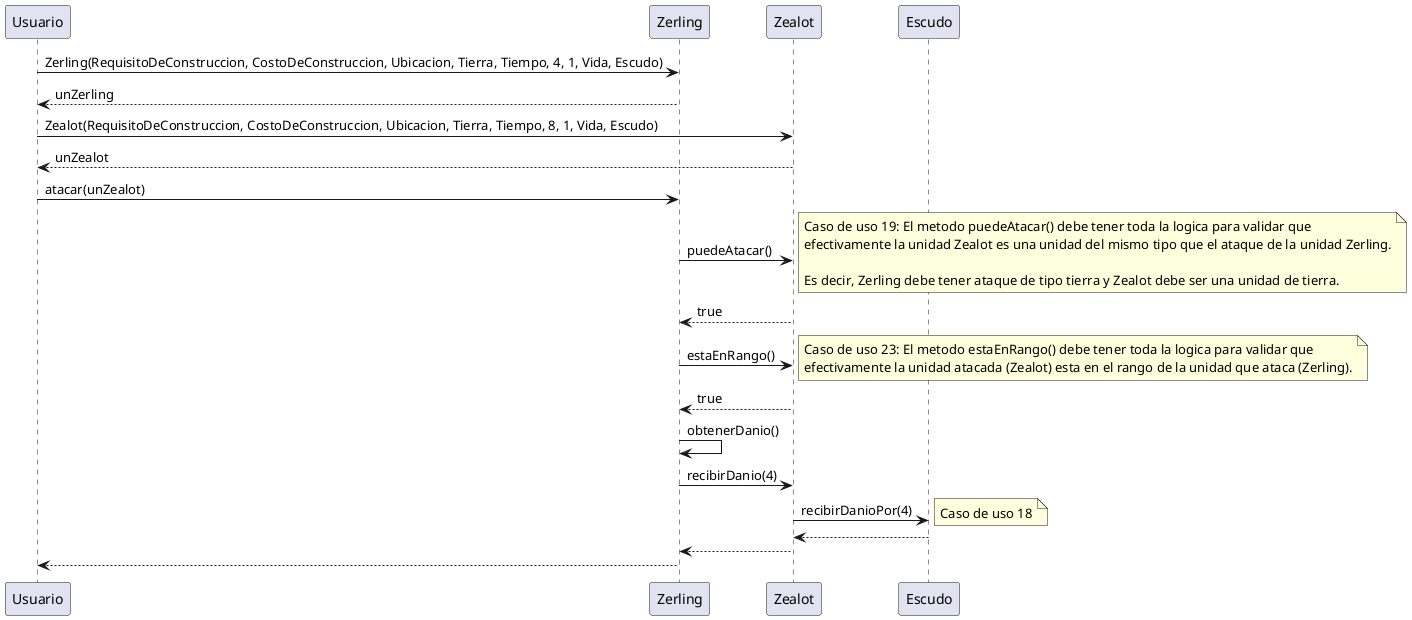 @startuml

Usuario -> Zerling: Zerling(RequisitoDeConstruccion, CostoDeConstruccion, Ubicacion, Tierra, Tiempo, 4, 1, Vida, Escudo)
Zerling --> Usuario: unZerling

Usuario -> Zealot: Zealot(RequisitoDeConstruccion, CostoDeConstruccion, Ubicacion, Tierra, Tiempo, 8, 1, Vida, Escudo)
Zealot --> Usuario: unZealot

Usuario -> Zerling: atacar(unZealot)

Zerling -> Zealot: puedeAtacar()
note right: Caso de uso 19: El metodo puedeAtacar() debe tener toda la logica para validar que\nefectivamente la unidad Zealot es una unidad del mismo tipo que el ataque de la unidad Zerling.\n\nEs decir, Zerling debe tener ataque de tipo tierra y Zealot debe ser una unidad de tierra.
Zealot --> Zerling: true

Zerling -> Zealot: estaEnRango()
note right: Caso de uso 23: El metodo estaEnRango() debe tener toda la logica para validar que\nefectivamente la unidad atacada (Zealot) esta en el rango de la unidad que ataca (Zerling).
Zealot --> Zerling: true

Zerling -> Zerling: obtenerDanio()

Zerling -> Zealot: recibirDanio(4)
Zealot -> Escudo: recibirDanioPor(4)
note right: Caso de uso 18
Escudo --> Zealot
Zealot --> Zerling

Zerling --> Usuario



@enduml
